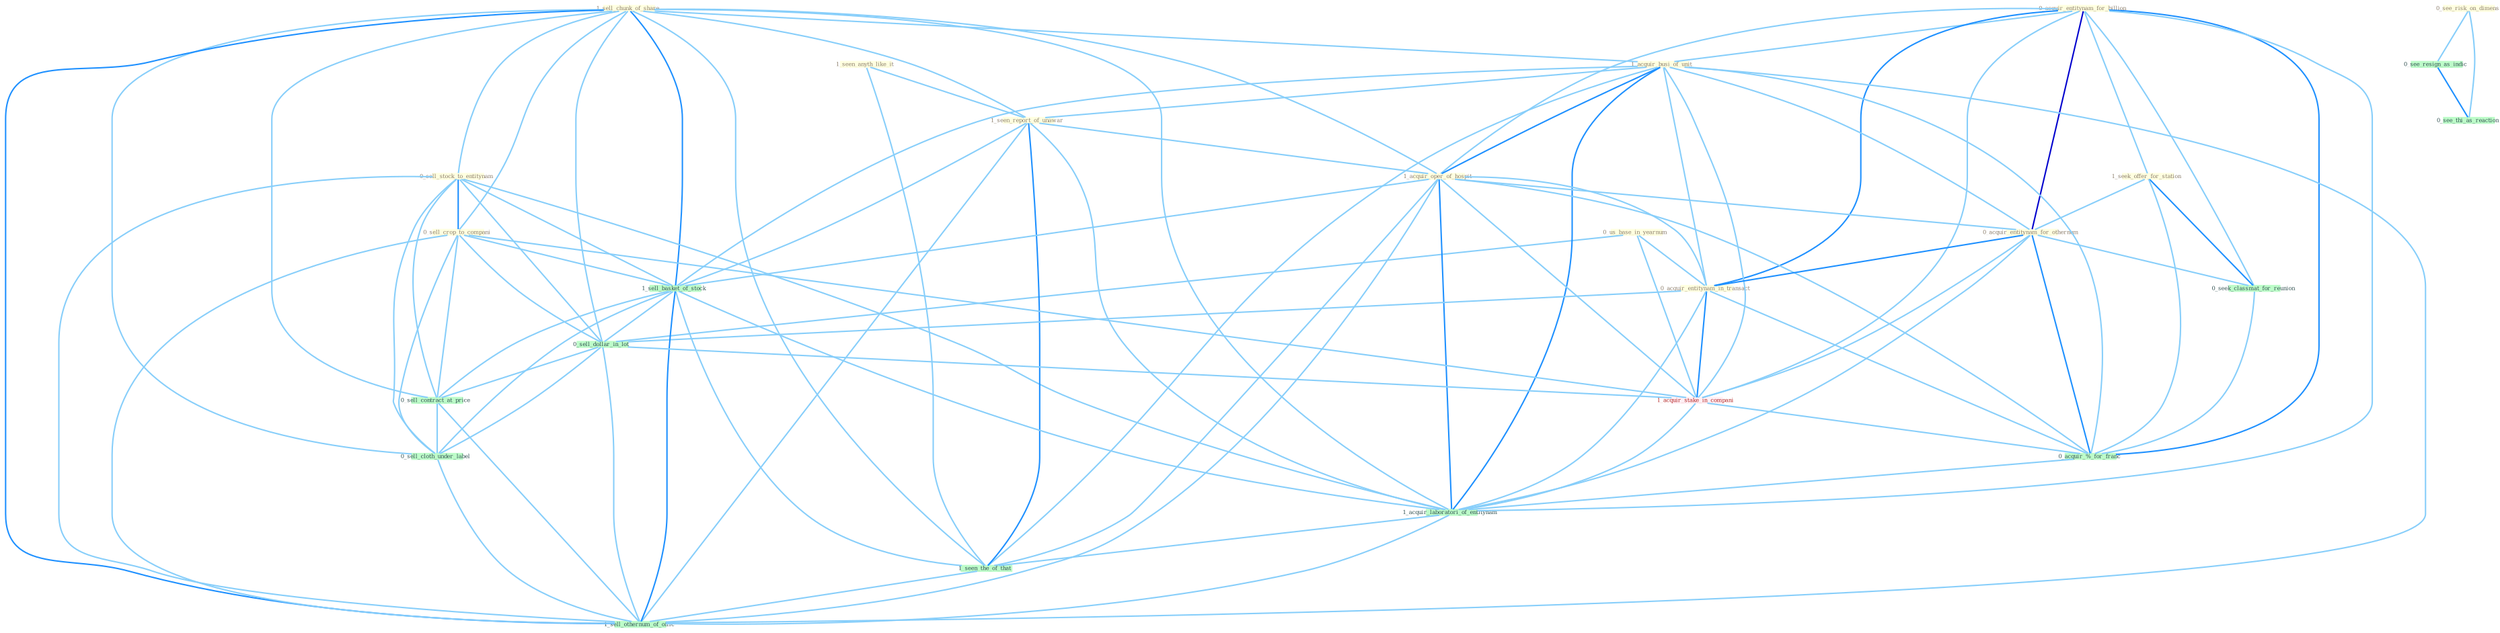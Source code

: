 Graph G{ 
    node
    [shape=polygon,style=filled,width=.5,height=.06,color="#BDFCC9",fixedsize=true,fontsize=4,
    fontcolor="#2f4f4f"];
    {node
    [color="#ffffe0", fontcolor="#8b7d6b"] "1_seen_anyth_like_it " "0_acquir_entitynam_for_billion " "1_sell_chunk_of_share " "1_seek_offer_for_station " "0_us_base_in_yearnum " "0_sell_stock_to_entitynam " "1_acquir_busi_of_unit " "1_seen_report_of_unawar " "1_acquir_oper_of_hospit " "0_sell_crop_to_compani " "0_acquir_entitynam_for_othernum " "0_acquir_entitynam_in_transact " "0_see_risk_on_dimens "}
{node [color="#fff0f5", fontcolor="#b22222"] "1_acquir_stake_in_compani "}
edge [color="#B0E2FF"];

	"1_seen_anyth_like_it " -- "1_seen_report_of_unawar " [w="1", color="#87cefa" ];
	"1_seen_anyth_like_it " -- "1_seen_the_of_that " [w="1", color="#87cefa" ];
	"0_acquir_entitynam_for_billion " -- "1_seek_offer_for_station " [w="1", color="#87cefa" ];
	"0_acquir_entitynam_for_billion " -- "1_acquir_busi_of_unit " [w="1", color="#87cefa" ];
	"0_acquir_entitynam_for_billion " -- "1_acquir_oper_of_hospit " [w="1", color="#87cefa" ];
	"0_acquir_entitynam_for_billion " -- "0_acquir_entitynam_for_othernum " [w="3", color="#0000cd" , len=0.6];
	"0_acquir_entitynam_for_billion " -- "0_acquir_entitynam_in_transact " [w="2", color="#1e90ff" , len=0.8];
	"0_acquir_entitynam_for_billion " -- "0_seek_classmat_for_reunion " [w="1", color="#87cefa" ];
	"0_acquir_entitynam_for_billion " -- "1_acquir_stake_in_compani " [w="1", color="#87cefa" ];
	"0_acquir_entitynam_for_billion " -- "0_acquir_%_for_franc " [w="2", color="#1e90ff" , len=0.8];
	"0_acquir_entitynam_for_billion " -- "1_acquir_laboratori_of_entitynam " [w="1", color="#87cefa" ];
	"1_sell_chunk_of_share " -- "0_sell_stock_to_entitynam " [w="1", color="#87cefa" ];
	"1_sell_chunk_of_share " -- "1_acquir_busi_of_unit " [w="1", color="#87cefa" ];
	"1_sell_chunk_of_share " -- "1_seen_report_of_unawar " [w="1", color="#87cefa" ];
	"1_sell_chunk_of_share " -- "1_acquir_oper_of_hospit " [w="1", color="#87cefa" ];
	"1_sell_chunk_of_share " -- "0_sell_crop_to_compani " [w="1", color="#87cefa" ];
	"1_sell_chunk_of_share " -- "1_sell_basket_of_stock " [w="2", color="#1e90ff" , len=0.8];
	"1_sell_chunk_of_share " -- "0_sell_dollar_in_lot " [w="1", color="#87cefa" ];
	"1_sell_chunk_of_share " -- "0_sell_contract_at_price " [w="1", color="#87cefa" ];
	"1_sell_chunk_of_share " -- "1_acquir_laboratori_of_entitynam " [w="1", color="#87cefa" ];
	"1_sell_chunk_of_share " -- "0_sell_cloth_under_label " [w="1", color="#87cefa" ];
	"1_sell_chunk_of_share " -- "1_seen_the_of_that " [w="1", color="#87cefa" ];
	"1_sell_chunk_of_share " -- "1_sell_othernum_of_offic " [w="2", color="#1e90ff" , len=0.8];
	"1_seek_offer_for_station " -- "0_acquir_entitynam_for_othernum " [w="1", color="#87cefa" ];
	"1_seek_offer_for_station " -- "0_seek_classmat_for_reunion " [w="2", color="#1e90ff" , len=0.8];
	"1_seek_offer_for_station " -- "0_acquir_%_for_franc " [w="1", color="#87cefa" ];
	"0_us_base_in_yearnum " -- "0_acquir_entitynam_in_transact " [w="1", color="#87cefa" ];
	"0_us_base_in_yearnum " -- "0_sell_dollar_in_lot " [w="1", color="#87cefa" ];
	"0_us_base_in_yearnum " -- "1_acquir_stake_in_compani " [w="1", color="#87cefa" ];
	"0_sell_stock_to_entitynam " -- "0_sell_crop_to_compani " [w="2", color="#1e90ff" , len=0.8];
	"0_sell_stock_to_entitynam " -- "1_sell_basket_of_stock " [w="1", color="#87cefa" ];
	"0_sell_stock_to_entitynam " -- "0_sell_dollar_in_lot " [w="1", color="#87cefa" ];
	"0_sell_stock_to_entitynam " -- "0_sell_contract_at_price " [w="1", color="#87cefa" ];
	"0_sell_stock_to_entitynam " -- "1_acquir_laboratori_of_entitynam " [w="1", color="#87cefa" ];
	"0_sell_stock_to_entitynam " -- "0_sell_cloth_under_label " [w="1", color="#87cefa" ];
	"0_sell_stock_to_entitynam " -- "1_sell_othernum_of_offic " [w="1", color="#87cefa" ];
	"1_acquir_busi_of_unit " -- "1_seen_report_of_unawar " [w="1", color="#87cefa" ];
	"1_acquir_busi_of_unit " -- "1_acquir_oper_of_hospit " [w="2", color="#1e90ff" , len=0.8];
	"1_acquir_busi_of_unit " -- "0_acquir_entitynam_for_othernum " [w="1", color="#87cefa" ];
	"1_acquir_busi_of_unit " -- "0_acquir_entitynam_in_transact " [w="1", color="#87cefa" ];
	"1_acquir_busi_of_unit " -- "1_sell_basket_of_stock " [w="1", color="#87cefa" ];
	"1_acquir_busi_of_unit " -- "1_acquir_stake_in_compani " [w="1", color="#87cefa" ];
	"1_acquir_busi_of_unit " -- "0_acquir_%_for_franc " [w="1", color="#87cefa" ];
	"1_acquir_busi_of_unit " -- "1_acquir_laboratori_of_entitynam " [w="2", color="#1e90ff" , len=0.8];
	"1_acquir_busi_of_unit " -- "1_seen_the_of_that " [w="1", color="#87cefa" ];
	"1_acquir_busi_of_unit " -- "1_sell_othernum_of_offic " [w="1", color="#87cefa" ];
	"1_seen_report_of_unawar " -- "1_acquir_oper_of_hospit " [w="1", color="#87cefa" ];
	"1_seen_report_of_unawar " -- "1_sell_basket_of_stock " [w="1", color="#87cefa" ];
	"1_seen_report_of_unawar " -- "1_acquir_laboratori_of_entitynam " [w="1", color="#87cefa" ];
	"1_seen_report_of_unawar " -- "1_seen_the_of_that " [w="2", color="#1e90ff" , len=0.8];
	"1_seen_report_of_unawar " -- "1_sell_othernum_of_offic " [w="1", color="#87cefa" ];
	"1_acquir_oper_of_hospit " -- "0_acquir_entitynam_for_othernum " [w="1", color="#87cefa" ];
	"1_acquir_oper_of_hospit " -- "0_acquir_entitynam_in_transact " [w="1", color="#87cefa" ];
	"1_acquir_oper_of_hospit " -- "1_sell_basket_of_stock " [w="1", color="#87cefa" ];
	"1_acquir_oper_of_hospit " -- "1_acquir_stake_in_compani " [w="1", color="#87cefa" ];
	"1_acquir_oper_of_hospit " -- "0_acquir_%_for_franc " [w="1", color="#87cefa" ];
	"1_acquir_oper_of_hospit " -- "1_acquir_laboratori_of_entitynam " [w="2", color="#1e90ff" , len=0.8];
	"1_acquir_oper_of_hospit " -- "1_seen_the_of_that " [w="1", color="#87cefa" ];
	"1_acquir_oper_of_hospit " -- "1_sell_othernum_of_offic " [w="1", color="#87cefa" ];
	"0_sell_crop_to_compani " -- "1_sell_basket_of_stock " [w="1", color="#87cefa" ];
	"0_sell_crop_to_compani " -- "0_sell_dollar_in_lot " [w="1", color="#87cefa" ];
	"0_sell_crop_to_compani " -- "1_acquir_stake_in_compani " [w="1", color="#87cefa" ];
	"0_sell_crop_to_compani " -- "0_sell_contract_at_price " [w="1", color="#87cefa" ];
	"0_sell_crop_to_compani " -- "0_sell_cloth_under_label " [w="1", color="#87cefa" ];
	"0_sell_crop_to_compani " -- "1_sell_othernum_of_offic " [w="1", color="#87cefa" ];
	"0_acquir_entitynam_for_othernum " -- "0_acquir_entitynam_in_transact " [w="2", color="#1e90ff" , len=0.8];
	"0_acquir_entitynam_for_othernum " -- "0_seek_classmat_for_reunion " [w="1", color="#87cefa" ];
	"0_acquir_entitynam_for_othernum " -- "1_acquir_stake_in_compani " [w="1", color="#87cefa" ];
	"0_acquir_entitynam_for_othernum " -- "0_acquir_%_for_franc " [w="2", color="#1e90ff" , len=0.8];
	"0_acquir_entitynam_for_othernum " -- "1_acquir_laboratori_of_entitynam " [w="1", color="#87cefa" ];
	"0_acquir_entitynam_in_transact " -- "0_sell_dollar_in_lot " [w="1", color="#87cefa" ];
	"0_acquir_entitynam_in_transact " -- "1_acquir_stake_in_compani " [w="2", color="#1e90ff" , len=0.8];
	"0_acquir_entitynam_in_transact " -- "0_acquir_%_for_franc " [w="1", color="#87cefa" ];
	"0_acquir_entitynam_in_transact " -- "1_acquir_laboratori_of_entitynam " [w="1", color="#87cefa" ];
	"0_see_risk_on_dimens " -- "0_see_resign_as_indic " [w="1", color="#87cefa" ];
	"0_see_risk_on_dimens " -- "0_see_thi_as_reaction " [w="1", color="#87cefa" ];
	"0_seek_classmat_for_reunion " -- "0_acquir_%_for_franc " [w="1", color="#87cefa" ];
	"1_sell_basket_of_stock " -- "0_sell_dollar_in_lot " [w="1", color="#87cefa" ];
	"1_sell_basket_of_stock " -- "0_sell_contract_at_price " [w="1", color="#87cefa" ];
	"1_sell_basket_of_stock " -- "1_acquir_laboratori_of_entitynam " [w="1", color="#87cefa" ];
	"1_sell_basket_of_stock " -- "0_sell_cloth_under_label " [w="1", color="#87cefa" ];
	"1_sell_basket_of_stock " -- "1_seen_the_of_that " [w="1", color="#87cefa" ];
	"1_sell_basket_of_stock " -- "1_sell_othernum_of_offic " [w="2", color="#1e90ff" , len=0.8];
	"0_sell_dollar_in_lot " -- "1_acquir_stake_in_compani " [w="1", color="#87cefa" ];
	"0_sell_dollar_in_lot " -- "0_sell_contract_at_price " [w="1", color="#87cefa" ];
	"0_sell_dollar_in_lot " -- "0_sell_cloth_under_label " [w="1", color="#87cefa" ];
	"0_sell_dollar_in_lot " -- "1_sell_othernum_of_offic " [w="1", color="#87cefa" ];
	"0_see_resign_as_indic " -- "0_see_thi_as_reaction " [w="2", color="#1e90ff" , len=0.8];
	"1_acquir_stake_in_compani " -- "0_acquir_%_for_franc " [w="1", color="#87cefa" ];
	"1_acquir_stake_in_compani " -- "1_acquir_laboratori_of_entitynam " [w="1", color="#87cefa" ];
	"0_acquir_%_for_franc " -- "1_acquir_laboratori_of_entitynam " [w="1", color="#87cefa" ];
	"0_sell_contract_at_price " -- "0_sell_cloth_under_label " [w="1", color="#87cefa" ];
	"0_sell_contract_at_price " -- "1_sell_othernum_of_offic " [w="1", color="#87cefa" ];
	"1_acquir_laboratori_of_entitynam " -- "1_seen_the_of_that " [w="1", color="#87cefa" ];
	"1_acquir_laboratori_of_entitynam " -- "1_sell_othernum_of_offic " [w="1", color="#87cefa" ];
	"0_sell_cloth_under_label " -- "1_sell_othernum_of_offic " [w="1", color="#87cefa" ];
	"1_seen_the_of_that " -- "1_sell_othernum_of_offic " [w="1", color="#87cefa" ];
}